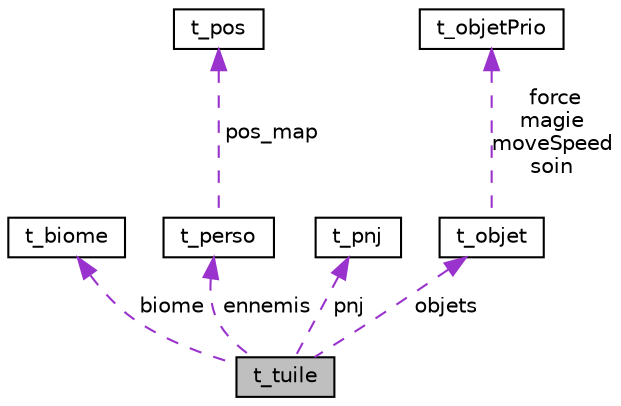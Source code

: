 digraph "t_tuile"
{
 // LATEX_PDF_SIZE
  edge [fontname="Helvetica",fontsize="10",labelfontname="Helvetica",labelfontsize="10"];
  node [fontname="Helvetica",fontsize="10",shape=record];
  Node1 [label="t_tuile",height=0.2,width=0.4,color="black", fillcolor="grey75", style="filled", fontcolor="black",tooltip=" "];
  Node2 -> Node1 [dir="back",color="darkorchid3",fontsize="10",style="dashed",label=" biome" ,fontname="Helvetica"];
  Node2 [label="t_biome",height=0.2,width=0.4,color="black", fillcolor="white", style="filled",URL="$structt__biome.html",tooltip=" "];
  Node3 -> Node1 [dir="back",color="darkorchid3",fontsize="10",style="dashed",label=" ennemis" ,fontname="Helvetica"];
  Node3 [label="t_perso",height=0.2,width=0.4,color="black", fillcolor="white", style="filled",URL="$structt__perso.html",tooltip=" "];
  Node4 -> Node3 [dir="back",color="darkorchid3",fontsize="10",style="dashed",label=" pos_map" ,fontname="Helvetica"];
  Node4 [label="t_pos",height=0.2,width=0.4,color="black", fillcolor="white", style="filled",URL="$structt__pos.html",tooltip=" "];
  Node5 -> Node1 [dir="back",color="darkorchid3",fontsize="10",style="dashed",label=" pnj" ,fontname="Helvetica"];
  Node5 [label="t_pnj",height=0.2,width=0.4,color="black", fillcolor="white", style="filled",URL="$structt__pnj.html",tooltip=" "];
  Node6 -> Node1 [dir="back",color="darkorchid3",fontsize="10",style="dashed",label=" objets" ,fontname="Helvetica"];
  Node6 [label="t_objet",height=0.2,width=0.4,color="black", fillcolor="white", style="filled",URL="$structt__objet.html",tooltip=" "];
  Node7 -> Node6 [dir="back",color="darkorchid3",fontsize="10",style="dashed",label=" force\nmagie\nmoveSpeed\nsoin" ,fontname="Helvetica"];
  Node7 [label="t_objetPrio",height=0.2,width=0.4,color="black", fillcolor="white", style="filled",URL="$structt__objetPrio.html",tooltip=" "];
}
